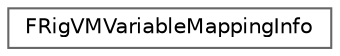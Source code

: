 digraph "Graphical Class Hierarchy"
{
 // INTERACTIVE_SVG=YES
 // LATEX_PDF_SIZE
  bgcolor="transparent";
  edge [fontname=Helvetica,fontsize=10,labelfontname=Helvetica,labelfontsize=10];
  node [fontname=Helvetica,fontsize=10,shape=box,height=0.2,width=0.4];
  rankdir="LR";
  Node0 [id="Node000000",label="FRigVMVariableMappingInfo",height=0.2,width=0.4,color="grey40", fillcolor="white", style="filled",URL="$dd/dbf/structFRigVMVariableMappingInfo.html",tooltip=" "];
}
